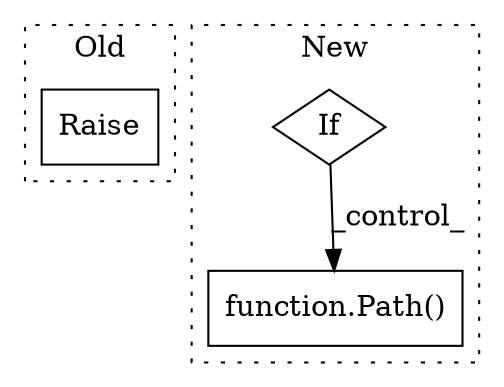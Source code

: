 digraph G {
subgraph cluster0 {
1 [label="Raise" a="91" s="12455" l="6" shape="box"];
label = "Old";
style="dotted";
}
subgraph cluster1 {
2 [label="function.Path()" a="75" s="13273,13286" l="5,1" shape="box"];
3 [label="If" a="96" s="13112" l="3" shape="diamond"];
label = "New";
style="dotted";
}
3 -> 2 [label="_control_"];
}